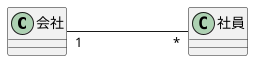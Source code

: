 @startuml ユースケース
    left to right direction
    skinparam ClassAttributeIconSize 0
    class 会社{}
    class 社員{}
    ' 会社-->社員:雇う >
    会社 "1"---"*" 社員
@enduml